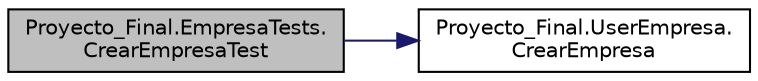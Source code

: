 digraph "Proyecto_Final.EmpresaTests.CrearEmpresaTest"
{
 // INTERACTIVE_SVG=YES
 // LATEX_PDF_SIZE
  edge [fontname="Helvetica",fontsize="10",labelfontname="Helvetica",labelfontsize="10"];
  node [fontname="Helvetica",fontsize="10",shape=record];
  rankdir="LR";
  Node1 [label="Proyecto_Final.EmpresaTests.\lCrearEmpresaTest",height=0.2,width=0.4,color="black", fillcolor="grey75", style="filled", fontcolor="black",tooltip="Prueba que se pueda crear una Empresa."];
  Node1 -> Node2 [color="midnightblue",fontsize="10",style="solid",fontname="Helvetica"];
  Node2 [label="Proyecto_Final.UserEmpresa.\lCrearEmpresa",height=0.2,width=0.4,color="black", fillcolor="white", style="filled",URL="$classProyecto__Final_1_1UserEmpresa.html#a76d0c2878e9390916da4bc33a5b9daf8",tooltip="El usuario puede crear la empresa."];
}

